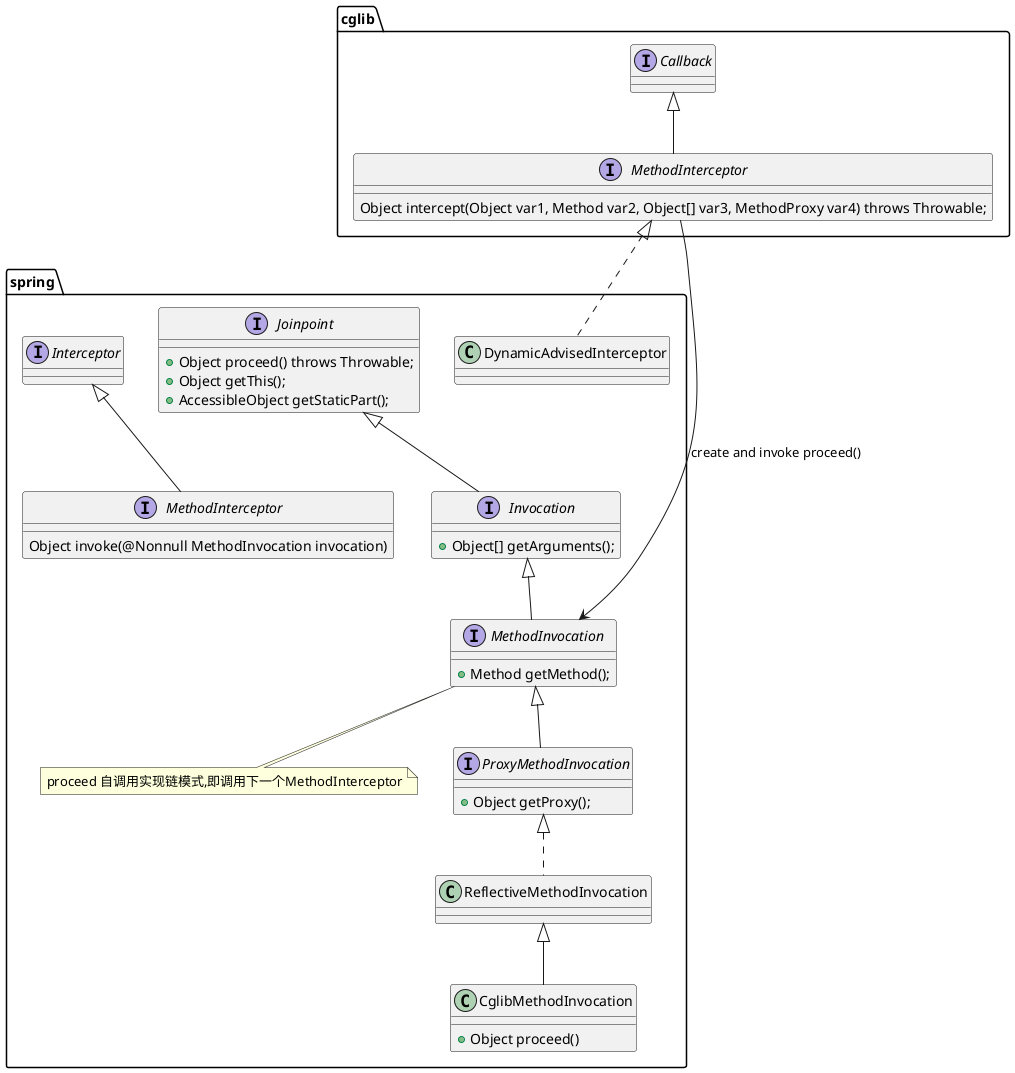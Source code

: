 @startuml
'https://plantuml.com/class-diagram

namespace cglib {
    interface MethodInterceptor extends Callback {
        Object intercept(Object var1, Method var2, Object[] var3, MethodProxy var4) throws Throwable;
    }
}
namespace spring{

    class DynamicAdvisedInterceptor implements cglib.MethodInterceptor


    interface Joinpoint {
        + Object proceed() throws Throwable;
        + Object getThis();
        + AccessibleObject getStaticPart();
    }

    interface Invocation extends Joinpoint{
        + Object[] getArguments();
    }

    interface MethodInvocation extends Invocation{
        + Method getMethod();
    }
    note bottom of MethodInvocation
    proceed 自调用实现链模式,即调用下一个MethodInterceptor
    end note

    interface ProxyMethodInvocation extends MethodInvocation{
        + Object getProxy();
    }

    class ReflectiveMethodInvocation implements ProxyMethodInvocation{

    }

    class CglibMethodInvocation extends ReflectiveMethodInvocation{
        + Object proceed()
    }

    interface MethodInterceptor extends Interceptor{
        Object invoke(@Nonnull MethodInvocation invocation)
    }
}

cglib.MethodInterceptor --> spring.MethodInvocation :create and invoke proceed()

@enduml